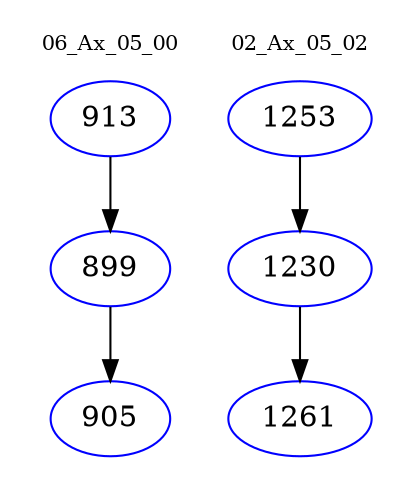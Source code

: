 digraph{
subgraph cluster_0 {
color = white
label = "06_Ax_05_00";
fontsize=10;
T0_913 [label="913", color="blue"]
T0_913 -> T0_899 [color="black"]
T0_899 [label="899", color="blue"]
T0_899 -> T0_905 [color="black"]
T0_905 [label="905", color="blue"]
}
subgraph cluster_1 {
color = white
label = "02_Ax_05_02";
fontsize=10;
T1_1253 [label="1253", color="blue"]
T1_1253 -> T1_1230 [color="black"]
T1_1230 [label="1230", color="blue"]
T1_1230 -> T1_1261 [color="black"]
T1_1261 [label="1261", color="blue"]
}
}
